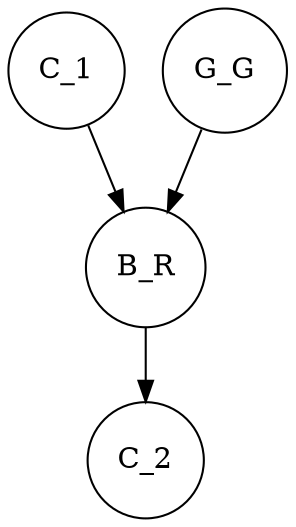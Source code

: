 digraph question2b {
    size="10"
    node [shape = circle];
    
    C_1 -> B_R;
    B_R -> C_2;
    G_G -> B_R;
}
